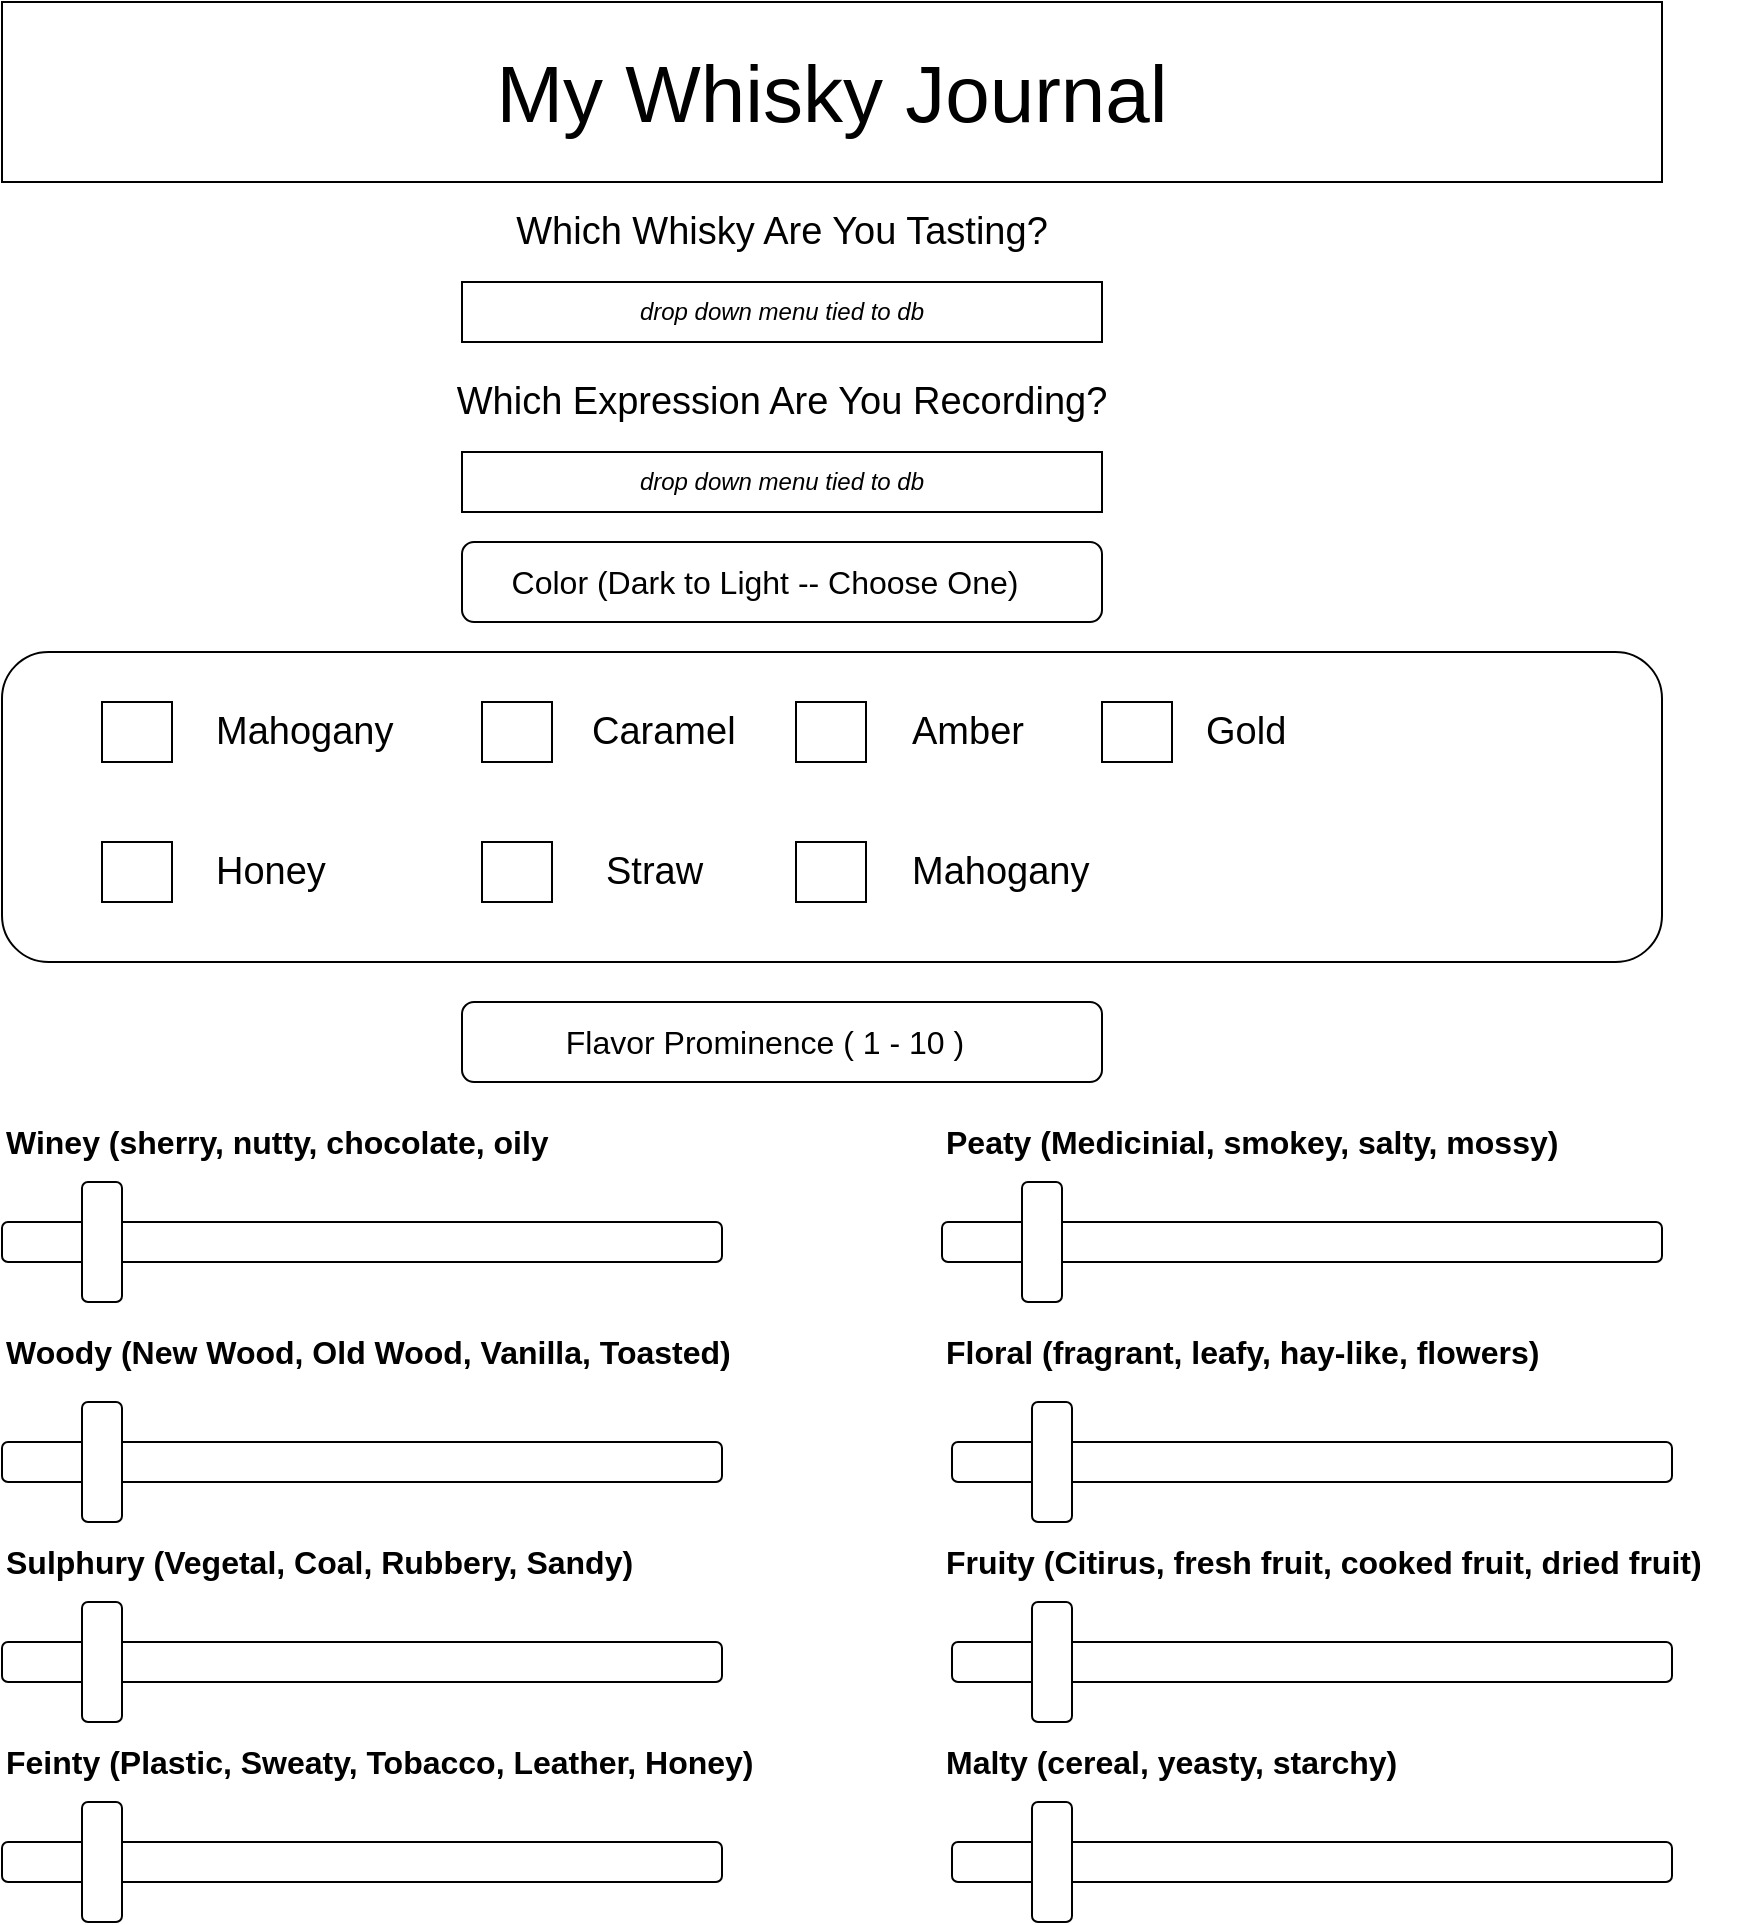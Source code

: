 <mxfile version="12.2.4" pages="2"><diagram id="qsbMTMDead_dhsMJJHtd" name="Front Page"><mxGraphModel dx="1887" dy="1241" grid="1" gridSize="10" guides="1" tooltips="1" connect="1" arrows="1" fold="1" page="1" pageScale="1" pageWidth="850" pageHeight="1100" math="0" shadow="0"><root><mxCell id="LXEE8bHjoGoIYBXnHQZK-0"/><mxCell id="LXEE8bHjoGoIYBXnHQZK-1" parent="LXEE8bHjoGoIYBXnHQZK-0"/><mxCell id="xLGqxYVdVD9cLQ_Sgm1C-4" value="" style="rounded=0;whiteSpace=wrap;html=1;strokeColor=#000000;strokeWidth=1;gradientColor=none;fontSize=12;align=left;" parent="LXEE8bHjoGoIYBXnHQZK-1" vertex="1"><mxGeometry x="240" y="235" width="320" height="30" as="geometry"/></mxCell><mxCell id="-l8KkIey5rv-4qnUnZPN-2" value="" style="rounded=0;whiteSpace=wrap;html=1;strokeColor=#000000;strokeWidth=1;gradientColor=none;fontSize=19;align=left;" parent="LXEE8bHjoGoIYBXnHQZK-1" vertex="1"><mxGeometry x="240" y="150" width="320" height="30" as="geometry"/></mxCell><mxCell id="-l8KkIey5rv-4qnUnZPN-3" value="drop down menu tied to db" style="text;html=1;strokeColor=none;fillColor=none;align=center;verticalAlign=middle;whiteSpace=wrap;rounded=0;fontSize=12;fontStyle=2" parent="LXEE8bHjoGoIYBXnHQZK-1" vertex="1"><mxGeometry x="250" y="155" width="300" height="20" as="geometry"/></mxCell><mxCell id="-l8KkIey5rv-4qnUnZPN-0" value="&lt;font style=&quot;font-size: 40px&quot;&gt;My Whisky Journal&lt;/font&gt;" style="rounded=0;whiteSpace=wrap;html=1;" parent="LXEE8bHjoGoIYBXnHQZK-1" vertex="1"><mxGeometry x="10" y="10" width="830" height="90" as="geometry"/></mxCell><mxCell id="-l8KkIey5rv-4qnUnZPN-1" value="Which Whisky Are You Tasting?" style="text;html=1;strokeColor=none;fillColor=none;align=center;verticalAlign=middle;whiteSpace=wrap;rounded=0;fontSize=19;" parent="LXEE8bHjoGoIYBXnHQZK-1" vertex="1"><mxGeometry x="165" y="115" width="470" height="20" as="geometry"/></mxCell><mxCell id="xLGqxYVdVD9cLQ_Sgm1C-0" value="Which Expression Are You Recording?" style="text;html=1;strokeColor=none;fillColor=none;align=center;verticalAlign=middle;whiteSpace=wrap;rounded=0;fontSize=19;" parent="LXEE8bHjoGoIYBXnHQZK-1" vertex="1"><mxGeometry x="165" y="200" width="470" height="20" as="geometry"/></mxCell><mxCell id="xLGqxYVdVD9cLQ_Sgm1C-1" value="drop down menu tied to db" style="text;html=1;strokeColor=none;fillColor=none;align=center;verticalAlign=middle;whiteSpace=wrap;rounded=0;fontSize=12;fontStyle=2" parent="LXEE8bHjoGoIYBXnHQZK-1" vertex="1"><mxGeometry x="250" y="240" width="300" height="20" as="geometry"/></mxCell><mxCell id="IyrK07H5AMCWCRJUerEo-0" value="" style="rounded=1;whiteSpace=wrap;html=1;strokeColor=#000000;strokeWidth=1;gradientColor=none;fontSize=16;align=left;" parent="LXEE8bHjoGoIYBXnHQZK-1" vertex="1"><mxGeometry x="240" y="280" width="320" height="40" as="geometry"/></mxCell><mxCell id="IyrK07H5AMCWCRJUerEo-1" value="Color (Dark to Light -- Choose One)" style="text;html=1;strokeColor=none;fillColor=none;align=center;verticalAlign=middle;whiteSpace=wrap;rounded=0;fontSize=16;" parent="LXEE8bHjoGoIYBXnHQZK-1" vertex="1"><mxGeometry x="240" y="290" width="303" height="20" as="geometry"/></mxCell><mxCell id="IyrK07H5AMCWCRJUerEo-5" value="" style="rounded=1;whiteSpace=wrap;html=1;strokeColor=#000000;strokeWidth=1;gradientColor=none;fontSize=16;align=left;" parent="LXEE8bHjoGoIYBXnHQZK-1" vertex="1"><mxGeometry x="10" y="335" width="830" height="155" as="geometry"/></mxCell><mxCell id="IyrK07H5AMCWCRJUerEo-6" value="" style="rounded=0;whiteSpace=wrap;html=1;strokeColor=#000000;strokeWidth=1;gradientColor=none;fontSize=16;align=left;" parent="LXEE8bHjoGoIYBXnHQZK-1" vertex="1"><mxGeometry x="60" y="360" width="35" height="30" as="geometry"/></mxCell><mxCell id="IyrK07H5AMCWCRJUerEo-7" value="Mahogany" style="text;html=1;strokeColor=none;fillColor=none;align=left;verticalAlign=middle;whiteSpace=wrap;rounded=0;fontSize=19;" parent="LXEE8bHjoGoIYBXnHQZK-1" vertex="1"><mxGeometry x="115" y="365" width="195" height="20" as="geometry"/></mxCell><mxCell id="IyrK07H5AMCWCRJUerEo-8" value="" style="rounded=0;whiteSpace=wrap;html=1;strokeColor=#000000;strokeWidth=1;gradientColor=none;fontSize=16;align=left;" parent="LXEE8bHjoGoIYBXnHQZK-1" vertex="1"><mxGeometry x="250" y="360" width="35" height="30" as="geometry"/></mxCell><mxCell id="IyrK07H5AMCWCRJUerEo-9" value="Caramel" style="text;html=1;strokeColor=none;fillColor=none;align=left;verticalAlign=middle;whiteSpace=wrap;rounded=0;fontSize=19;" parent="LXEE8bHjoGoIYBXnHQZK-1" vertex="1"><mxGeometry x="302.5" y="365" width="195" height="20" as="geometry"/></mxCell><mxCell id="IyrK07H5AMCWCRJUerEo-10" value="" style="rounded=0;whiteSpace=wrap;html=1;strokeColor=#000000;strokeWidth=1;gradientColor=none;fontSize=16;align=left;" parent="LXEE8bHjoGoIYBXnHQZK-1" vertex="1"><mxGeometry x="407" y="360" width="35" height="30" as="geometry"/></mxCell><mxCell id="IyrK07H5AMCWCRJUerEo-11" value="Amber" style="text;html=1;strokeColor=none;fillColor=none;align=left;verticalAlign=middle;whiteSpace=wrap;rounded=0;fontSize=19;" parent="LXEE8bHjoGoIYBXnHQZK-1" vertex="1"><mxGeometry x="463" y="365" width="88" height="20" as="geometry"/></mxCell><mxCell id="IyrK07H5AMCWCRJUerEo-12" value="" style="rounded=0;whiteSpace=wrap;html=1;strokeColor=#000000;strokeWidth=1;gradientColor=none;fontSize=16;align=left;" parent="LXEE8bHjoGoIYBXnHQZK-1" vertex="1"><mxGeometry x="560" y="360" width="35" height="30" as="geometry"/></mxCell><mxCell id="IyrK07H5AMCWCRJUerEo-13" value="Gold" style="text;html=1;strokeColor=none;fillColor=none;align=left;verticalAlign=middle;whiteSpace=wrap;rounded=0;fontSize=19;" parent="LXEE8bHjoGoIYBXnHQZK-1" vertex="1"><mxGeometry x="610" y="365" width="195" height="20" as="geometry"/></mxCell><mxCell id="IyrK07H5AMCWCRJUerEo-14" value="" style="rounded=0;whiteSpace=wrap;html=1;strokeColor=#000000;strokeWidth=1;gradientColor=none;fontSize=16;align=left;" parent="LXEE8bHjoGoIYBXnHQZK-1" vertex="1"><mxGeometry x="60" y="430" width="35" height="30" as="geometry"/></mxCell><mxCell id="IyrK07H5AMCWCRJUerEo-15" value="Honey" style="text;html=1;strokeColor=none;fillColor=none;align=left;verticalAlign=middle;whiteSpace=wrap;rounded=0;fontSize=19;" parent="LXEE8bHjoGoIYBXnHQZK-1" vertex="1"><mxGeometry x="115" y="435" width="95" height="20" as="geometry"/></mxCell><mxCell id="IyrK07H5AMCWCRJUerEo-16" value="" style="rounded=0;whiteSpace=wrap;html=1;strokeColor=#000000;strokeWidth=1;gradientColor=none;fontSize=16;align=left;" parent="LXEE8bHjoGoIYBXnHQZK-1" vertex="1"><mxGeometry x="250" y="430" width="35" height="30" as="geometry"/></mxCell><mxCell id="IyrK07H5AMCWCRJUerEo-17" value="Straw" style="text;html=1;strokeColor=none;fillColor=none;align=left;verticalAlign=middle;whiteSpace=wrap;rounded=0;fontSize=19;" parent="LXEE8bHjoGoIYBXnHQZK-1" vertex="1"><mxGeometry x="310" y="435" width="195" height="20" as="geometry"/></mxCell><mxCell id="IyrK07H5AMCWCRJUerEo-18" value="" style="rounded=0;whiteSpace=wrap;html=1;strokeColor=#000000;strokeWidth=1;gradientColor=none;fontSize=16;align=left;" parent="LXEE8bHjoGoIYBXnHQZK-1" vertex="1"><mxGeometry x="407" y="430" width="35" height="30" as="geometry"/></mxCell><mxCell id="IyrK07H5AMCWCRJUerEo-19" value="Mahogany" style="text;html=1;strokeColor=none;fillColor=none;align=left;verticalAlign=middle;whiteSpace=wrap;rounded=0;fontSize=19;" parent="LXEE8bHjoGoIYBXnHQZK-1" vertex="1"><mxGeometry x="462.5" y="435" width="195" height="20" as="geometry"/></mxCell><mxCell id="IyrK07H5AMCWCRJUerEo-21" value="" style="rounded=1;whiteSpace=wrap;html=1;strokeColor=#000000;strokeWidth=1;gradientColor=none;fontSize=16;align=left;" parent="LXEE8bHjoGoIYBXnHQZK-1" vertex="1"><mxGeometry x="240" y="510" width="320" height="40" as="geometry"/></mxCell><mxCell id="IyrK07H5AMCWCRJUerEo-22" value="Flavor Prominence ( 1 - 10 )" style="text;html=1;strokeColor=none;fillColor=none;align=center;verticalAlign=middle;whiteSpace=wrap;rounded=0;fontSize=16;" parent="LXEE8bHjoGoIYBXnHQZK-1" vertex="1"><mxGeometry x="240" y="520" width="303" height="20" as="geometry"/></mxCell><mxCell id="IyrK07H5AMCWCRJUerEo-23" value="Winey (sherry, nutty, chocolate, oily" style="text;html=1;strokeColor=none;fillColor=none;align=left;verticalAlign=middle;whiteSpace=wrap;rounded=0;fontSize=16;fontStyle=1" parent="LXEE8bHjoGoIYBXnHQZK-1" vertex="1"><mxGeometry x="10" y="570" width="370" height="20" as="geometry"/></mxCell><mxCell id="IyrK07H5AMCWCRJUerEo-24" value="Woody (New Wood, Old Wood, Vanilla, Toasted)" style="text;html=1;strokeColor=none;fillColor=none;align=left;verticalAlign=middle;whiteSpace=wrap;rounded=0;fontSize=16;fontStyle=1" parent="LXEE8bHjoGoIYBXnHQZK-1" vertex="1"><mxGeometry x="10" y="675" width="410" height="20" as="geometry"/></mxCell><mxCell id="IyrK07H5AMCWCRJUerEo-25" value="Sulphury (Vegetal, Coal, Rubbery, Sandy)" style="text;html=1;strokeColor=none;fillColor=none;align=left;verticalAlign=middle;whiteSpace=wrap;rounded=0;fontSize=16;fontStyle=1" parent="LXEE8bHjoGoIYBXnHQZK-1" vertex="1"><mxGeometry x="10" y="780" width="370" height="20" as="geometry"/></mxCell><mxCell id="IyrK07H5AMCWCRJUerEo-26" value="Feinty (Plastic, Sweaty, Tobacco, Leather, Honey)" style="text;html=1;strokeColor=none;fillColor=none;align=left;verticalAlign=middle;whiteSpace=wrap;rounded=0;fontSize=16;fontStyle=1" parent="LXEE8bHjoGoIYBXnHQZK-1" vertex="1"><mxGeometry x="10" y="880" width="430" height="20" as="geometry"/></mxCell><mxCell id="IyrK07H5AMCWCRJUerEo-27" value="Peaty (Medicinial, smokey, salty, mossy)" style="text;html=1;strokeColor=none;fillColor=none;align=left;verticalAlign=middle;whiteSpace=wrap;rounded=0;fontSize=16;fontStyle=1" parent="LXEE8bHjoGoIYBXnHQZK-1" vertex="1"><mxGeometry x="480" y="570" width="370" height="20" as="geometry"/></mxCell><mxCell id="IyrK07H5AMCWCRJUerEo-28" value="Floral (fragrant, leafy, hay-like, flowers)" style="text;html=1;strokeColor=none;fillColor=none;align=left;verticalAlign=middle;whiteSpace=wrap;rounded=0;fontSize=16;fontStyle=1" parent="LXEE8bHjoGoIYBXnHQZK-1" vertex="1"><mxGeometry x="480" y="675" width="370" height="20" as="geometry"/></mxCell><mxCell id="IyrK07H5AMCWCRJUerEo-29" value="Fruity (Citirus, fresh fruit, cooked fruit, dried fruit)" style="text;html=1;strokeColor=none;fillColor=none;align=left;verticalAlign=middle;whiteSpace=wrap;rounded=0;fontSize=16;fontStyle=1" parent="LXEE8bHjoGoIYBXnHQZK-1" vertex="1"><mxGeometry x="480" y="780" width="410" height="20" as="geometry"/></mxCell><mxCell id="IyrK07H5AMCWCRJUerEo-30" value="Malty (cereal, yeasty, starchy)" style="text;html=1;strokeColor=none;fillColor=none;align=left;verticalAlign=middle;whiteSpace=wrap;rounded=0;fontSize=16;fontStyle=1" parent="LXEE8bHjoGoIYBXnHQZK-1" vertex="1"><mxGeometry x="480" y="880" width="370" height="20" as="geometry"/></mxCell><mxCell id="IyrK07H5AMCWCRJUerEo-32" value="" style="rounded=1;whiteSpace=wrap;html=1;strokeColor=#000000;strokeWidth=1;gradientColor=none;fontSize=16;align=left;" parent="LXEE8bHjoGoIYBXnHQZK-1" vertex="1"><mxGeometry x="10" y="620" width="360" height="20" as="geometry"/></mxCell><mxCell id="IyrK07H5AMCWCRJUerEo-33" value="" style="rounded=1;whiteSpace=wrap;html=1;strokeColor=#000000;strokeWidth=1;gradientColor=none;fontSize=16;align=left;" parent="LXEE8bHjoGoIYBXnHQZK-1" vertex="1"><mxGeometry x="50" y="600" width="20" height="60" as="geometry"/></mxCell><mxCell id="IyrK07H5AMCWCRJUerEo-34" value="" style="rounded=1;whiteSpace=wrap;html=1;strokeColor=#000000;strokeWidth=1;gradientColor=none;fontSize=16;align=left;" parent="LXEE8bHjoGoIYBXnHQZK-1" vertex="1"><mxGeometry x="10" y="730" width="360" height="20" as="geometry"/></mxCell><mxCell id="IyrK07H5AMCWCRJUerEo-35" value="" style="rounded=1;whiteSpace=wrap;html=1;strokeColor=#000000;strokeWidth=1;gradientColor=none;fontSize=16;align=left;" parent="LXEE8bHjoGoIYBXnHQZK-1" vertex="1"><mxGeometry x="50" y="710" width="20" height="60" as="geometry"/></mxCell><mxCell id="IyrK07H5AMCWCRJUerEo-36" value="" style="rounded=1;whiteSpace=wrap;html=1;strokeColor=#000000;strokeWidth=1;gradientColor=none;fontSize=16;align=left;" parent="LXEE8bHjoGoIYBXnHQZK-1" vertex="1"><mxGeometry x="480" y="620" width="360" height="20" as="geometry"/></mxCell><mxCell id="IyrK07H5AMCWCRJUerEo-37" value="" style="rounded=1;whiteSpace=wrap;html=1;strokeColor=#000000;strokeWidth=1;gradientColor=none;fontSize=16;align=left;" parent="LXEE8bHjoGoIYBXnHQZK-1" vertex="1"><mxGeometry x="520" y="600" width="20" height="60" as="geometry"/></mxCell><mxCell id="IyrK07H5AMCWCRJUerEo-38" value="" style="rounded=1;whiteSpace=wrap;html=1;strokeColor=#000000;strokeWidth=1;gradientColor=none;fontSize=16;align=left;" parent="LXEE8bHjoGoIYBXnHQZK-1" vertex="1"><mxGeometry x="485" y="730" width="360" height="20" as="geometry"/></mxCell><mxCell id="IyrK07H5AMCWCRJUerEo-39" value="" style="rounded=1;whiteSpace=wrap;html=1;strokeColor=#000000;strokeWidth=1;gradientColor=none;fontSize=16;align=left;" parent="LXEE8bHjoGoIYBXnHQZK-1" vertex="1"><mxGeometry x="525" y="710" width="20" height="60" as="geometry"/></mxCell><mxCell id="IyrK07H5AMCWCRJUerEo-40" value="" style="rounded=1;whiteSpace=wrap;html=1;strokeColor=#000000;strokeWidth=1;gradientColor=none;fontSize=16;align=left;" parent="LXEE8bHjoGoIYBXnHQZK-1" vertex="1"><mxGeometry x="10" y="830" width="360" height="20" as="geometry"/></mxCell><mxCell id="IyrK07H5AMCWCRJUerEo-41" value="" style="rounded=1;whiteSpace=wrap;html=1;strokeColor=#000000;strokeWidth=1;gradientColor=none;fontSize=16;align=left;" parent="LXEE8bHjoGoIYBXnHQZK-1" vertex="1"><mxGeometry x="50" y="810" width="20" height="60" as="geometry"/></mxCell><mxCell id="IyrK07H5AMCWCRJUerEo-42" value="" style="rounded=1;whiteSpace=wrap;html=1;strokeColor=#000000;strokeWidth=1;gradientColor=none;fontSize=16;align=left;" parent="LXEE8bHjoGoIYBXnHQZK-1" vertex="1"><mxGeometry x="485" y="830" width="360" height="20" as="geometry"/></mxCell><mxCell id="IyrK07H5AMCWCRJUerEo-43" value="" style="rounded=1;whiteSpace=wrap;html=1;strokeColor=#000000;strokeWidth=1;gradientColor=none;fontSize=16;align=left;" parent="LXEE8bHjoGoIYBXnHQZK-1" vertex="1"><mxGeometry x="525" y="810" width="20" height="60" as="geometry"/></mxCell><mxCell id="IyrK07H5AMCWCRJUerEo-44" value="" style="rounded=1;whiteSpace=wrap;html=1;strokeColor=#000000;strokeWidth=1;gradientColor=none;fontSize=16;align=left;" parent="LXEE8bHjoGoIYBXnHQZK-1" vertex="1"><mxGeometry x="485" y="930" width="360" height="20" as="geometry"/></mxCell><mxCell id="IyrK07H5AMCWCRJUerEo-45" value="" style="rounded=1;whiteSpace=wrap;html=1;strokeColor=#000000;strokeWidth=1;gradientColor=none;fontSize=16;align=left;" parent="LXEE8bHjoGoIYBXnHQZK-1" vertex="1"><mxGeometry x="525" y="910" width="20" height="60" as="geometry"/></mxCell><mxCell id="IyrK07H5AMCWCRJUerEo-46" value="" style="rounded=1;whiteSpace=wrap;html=1;strokeColor=#000000;strokeWidth=1;gradientColor=none;fontSize=16;align=left;" parent="LXEE8bHjoGoIYBXnHQZK-1" vertex="1"><mxGeometry x="10" y="930" width="360" height="20" as="geometry"/></mxCell><mxCell id="IyrK07H5AMCWCRJUerEo-47" value="" style="rounded=1;whiteSpace=wrap;html=1;strokeColor=#000000;strokeWidth=1;gradientColor=none;fontSize=16;align=left;" parent="LXEE8bHjoGoIYBXnHQZK-1" vertex="1"><mxGeometry x="50" y="910" width="20" height="60" as="geometry"/></mxCell></root></mxGraphModel></diagram><diagram id="PELoUQcaagW7UX2LnxgF" name="Generated Page"><mxGraphModel dx="1887" dy="1241" grid="1" gridSize="10" guides="1" tooltips="1" connect="1" arrows="1" fold="1" page="1" pageScale="1" pageWidth="850" pageHeight="1100" math="0" shadow="0"><root><mxCell id="0"/><mxCell id="1" parent="0"/><mxCell id="2" value="&lt;font style=&quot;font-size: 40px&quot;&gt;My Whisky Journal&lt;/font&gt;" style="rounded=0;whiteSpace=wrap;html=1;" parent="1" vertex="1"><mxGeometry x="10" y="10" width="830" height="90" as="geometry"/></mxCell><mxCell id="4" value="" style="ellipse;whiteSpace=wrap;html=1;aspect=fixed;fillColor=#f8cecc;strokeColor=#b85450;gradientDirection=east;strokeWidth=3;gradientColor=#FC9CFF;" parent="1" vertex="1"><mxGeometry x="400" y="150" width="440" height="440" as="geometry"/></mxCell><mxCell id="7" value="" style="rounded=1;whiteSpace=wrap;html=1;strokeColor=#000000;strokeWidth=1;gradientColor=none;fontSize=15;" parent="1" vertex="1"><mxGeometry x="10" y="650" width="830" height="430" as="geometry"/></mxCell><mxCell id="8" value="" style="rounded=0;whiteSpace=wrap;html=1;strokeColor=#000000;strokeWidth=1;gradientColor=none;fontSize=15;" parent="1" vertex="1"><mxGeometry x="9" y="105" width="370" height="275" as="geometry"/></mxCell><mxCell id="9" value="Brand of Whisky" style="text;html=1;strokeColor=none;fillColor=none;align=center;verticalAlign=middle;whiteSpace=wrap;rounded=0;fontSize=22;fontStyle=1" parent="1" vertex="1"><mxGeometry x="79" y="130" width="230" height="20" as="geometry"/></mxCell><mxCell id="33" value="Generated Flavor Wheel" style="text;html=1;strokeColor=none;fillColor=none;align=center;verticalAlign=middle;whiteSpace=wrap;rounded=0;fontSize=22;" parent="1" vertex="1"><mxGeometry x="460" y="360" width="320" height="20" as="geometry"/></mxCell><mxCell id="35" value="NOTES" style="text;html=1;strokeColor=none;fillColor=none;align=center;verticalAlign=middle;whiteSpace=wrap;rounded=0;fontSize=25;fontStyle=1" parent="1" vertex="1"><mxGeometry x="28" y="690" width="127" height="40" as="geometry"/></mxCell><mxCell id="38" value="" style="endArrow=none;html=1;fontSize=25;entryX=0.41;entryY=0.289;entryDx=0;entryDy=0;entryPerimeter=0;exitX=0.964;exitY=0.289;exitDx=0;exitDy=0;exitPerimeter=0;" parent="1" edge="1"><mxGeometry width="50" height="50" relative="1" as="geometry"><mxPoint x="804.62" y="820.05" as="sourcePoint"/><mxPoint x="344.8" y="820.05" as="targetPoint"/><Array as="points"><mxPoint x="44.5" y="820"/></Array></mxGeometry></mxCell><mxCell id="39" value="" style="endArrow=none;html=1;fontSize=25;entryX=0.41;entryY=0.289;entryDx=0;entryDy=0;entryPerimeter=0;exitX=0.964;exitY=0.289;exitDx=0;exitDy=0;exitPerimeter=0;" parent="1" edge="1"><mxGeometry width="50" height="50" relative="1" as="geometry"><mxPoint x="804.62" y="870.05" as="sourcePoint"/><mxPoint x="344.8" y="870.05" as="targetPoint"/><Array as="points"><mxPoint x="44.5" y="870"/></Array></mxGeometry></mxCell><mxCell id="40" value="" style="endArrow=none;html=1;fontSize=25;entryX=0.41;entryY=0.289;entryDx=0;entryDy=0;entryPerimeter=0;exitX=0.964;exitY=0.289;exitDx=0;exitDy=0;exitPerimeter=0;" parent="1" edge="1"><mxGeometry width="50" height="50" relative="1" as="geometry"><mxPoint x="804.62" y="920.05" as="sourcePoint"/><mxPoint x="344.8" y="920.05" as="targetPoint"/><Array as="points"><mxPoint x="44.5" y="920"/></Array></mxGeometry></mxCell><mxCell id="41" value="" style="endArrow=none;html=1;fontSize=25;entryX=0.41;entryY=0.289;entryDx=0;entryDy=0;entryPerimeter=0;exitX=0.964;exitY=0.289;exitDx=0;exitDy=0;exitPerimeter=0;" parent="1" edge="1"><mxGeometry width="50" height="50" relative="1" as="geometry"><mxPoint x="804.62" y="970.05" as="sourcePoint"/><mxPoint x="344.8" y="970.05" as="targetPoint"/><Array as="points"><mxPoint x="390" y="970"/><mxPoint x="44.5" y="970"/></Array></mxGeometry></mxCell><mxCell id="42" value="" style="endArrow=none;html=1;fontSize=25;entryX=0.41;entryY=0.289;entryDx=0;entryDy=0;entryPerimeter=0;exitX=0.964;exitY=0.289;exitDx=0;exitDy=0;exitPerimeter=0;" parent="1" edge="1"><mxGeometry width="50" height="50" relative="1" as="geometry"><mxPoint x="804.62" y="1020.05" as="sourcePoint"/><mxPoint x="344.8" y="1020.05" as="targetPoint"/><Array as="points"><mxPoint x="44.5" y="1020"/></Array></mxGeometry></mxCell><mxCell id="43" value="" style="endArrow=none;html=1;fontSize=25;entryX=0.41;entryY=0.289;entryDx=0;entryDy=0;entryPerimeter=0;exitX=0.964;exitY=0.289;exitDx=0;exitDy=0;exitPerimeter=0;" parent="1" edge="1"><mxGeometry width="50" height="50" relative="1" as="geometry"><mxPoint x="804.62" y="770.05" as="sourcePoint"/><mxPoint x="344.8" y="770.05" as="targetPoint"/><Array as="points"><mxPoint x="44.5" y="770"/></Array></mxGeometry></mxCell><mxCell id="44" value="Release: &lt;i&gt;Fed from Drop Down DB&lt;/i&gt;" style="text;html=1;strokeColor=none;fillColor=none;align=left;verticalAlign=middle;whiteSpace=wrap;rounded=0;fontSize=16;" parent="1" vertex="1"><mxGeometry x="24.5" y="160" width="332" height="20" as="geometry"/></mxCell><mxCell id="45" value="Age: &lt;i style=&quot;font-size: 16px;&quot;&gt;Fed from DB&lt;/i&gt;" style="text;html=1;strokeColor=none;fillColor=none;align=left;verticalAlign=middle;whiteSpace=wrap;rounded=0;fontSize=16;" parent="1" vertex="1"><mxGeometry x="24" y="190" width="332" height="20" as="geometry"/></mxCell><mxCell id="46" value="Location: &lt;i style=&quot;font-size: 16px;&quot;&gt;Fed from DB&lt;/i&gt;" style="text;html=1;strokeColor=none;fillColor=none;align=left;verticalAlign=middle;whiteSpace=wrap;rounded=0;fontSize=16;" parent="1" vertex="1"><mxGeometry x="28" y="255" width="332" height="20" as="geometry"/></mxCell><mxCell id="47" value="Wood: &lt;i style=&quot;font-size: 16px;&quot;&gt;Fed from DB&lt;/i&gt;" style="text;html=1;strokeColor=none;fillColor=none;align=left;verticalAlign=middle;whiteSpace=wrap;rounded=0;fontSize=16;" parent="1" vertex="1"><mxGeometry x="28" y="290" width="332" height="20" as="geometry"/></mxCell><mxCell id="49" value="My Rating: &lt;i&gt;Fed from USER&lt;/i&gt;" style="text;html=1;strokeColor=none;fillColor=none;align=left;verticalAlign=middle;whiteSpace=wrap;rounded=0;fontSize=16;" parent="1" vertex="1"><mxGeometry x="28" y="320" width="332" height="20" as="geometry"/></mxCell><mxCell id="51" value="" style="rounded=1;whiteSpace=wrap;html=1;strokeColor=#000000;strokeWidth=1;gradientColor=none;fontSize=19;align=left;" parent="1" vertex="1"><mxGeometry x="10" y="390" width="370" height="250" as="geometry"/></mxCell><mxCell id="56" value="" style="rounded=0;whiteSpace=wrap;html=1;strokeColor=#000000;strokeWidth=1;gradientColor=none;fontSize=19;align=left;" parent="1" vertex="1"><mxGeometry x="178" y="400" width="25" height="70" as="geometry"/></mxCell><mxCell id="57" value="" style="ellipse;whiteSpace=wrap;html=1;aspect=fixed;strokeColor=#000000;strokeWidth=1;gradientColor=none;fontSize=19;align=left;" parent="1" vertex="1"><mxGeometry x="150" y="460" width="80" height="80" as="geometry"/></mxCell><mxCell id="55" value="" style="rounded=0;whiteSpace=wrap;html=1;strokeColor=#000000;strokeWidth=1;gradientColor=none;fontSize=19;align=left;" parent="1" vertex="1"><mxGeometry x="150" y="500" width="80" height="130" as="geometry"/></mxCell><mxCell id="plWdc__al0jIWA_tuwfz-57" value="Color: &lt;i style=&quot;font-size: 16px&quot;&gt;Fed from USER&lt;/i&gt;" style="text;html=1;strokeColor=none;fillColor=none;align=left;verticalAlign=middle;whiteSpace=wrap;rounded=0;fontSize=16;" parent="1" vertex="1"><mxGeometry x="24" y="222.5" width="332" height="20" as="geometry"/></mxCell></root></mxGraphModel></diagram></mxfile>